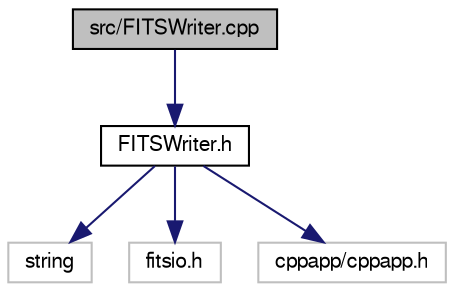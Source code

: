 digraph "src/FITSWriter.cpp"
{
  edge [fontname="FreeSans",fontsize="10",labelfontname="FreeSans",labelfontsize="10"];
  node [fontname="FreeSans",fontsize="10",shape=record];
  Node1 [label="src/FITSWriter.cpp",height=0.2,width=0.4,color="black", fillcolor="grey75", style="filled" fontcolor="black"];
  Node1 -> Node2 [color="midnightblue",fontsize="10",style="solid",fontname="FreeSans"];
  Node2 [label="FITSWriter.h",height=0.2,width=0.4,color="black", fillcolor="white", style="filled",URL="$_f_i_t_s_writer_8h.html",tooltip="Header file for the FITSWriter class. "];
  Node2 -> Node3 [color="midnightblue",fontsize="10",style="solid",fontname="FreeSans"];
  Node3 [label="string",height=0.2,width=0.4,color="grey75", fillcolor="white", style="filled"];
  Node2 -> Node4 [color="midnightblue",fontsize="10",style="solid",fontname="FreeSans"];
  Node4 [label="fitsio.h",height=0.2,width=0.4,color="grey75", fillcolor="white", style="filled"];
  Node2 -> Node5 [color="midnightblue",fontsize="10",style="solid",fontname="FreeSans"];
  Node5 [label="cppapp/cppapp.h",height=0.2,width=0.4,color="grey75", fillcolor="white", style="filled"];
}
